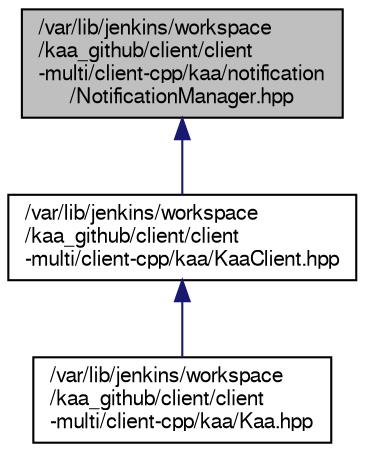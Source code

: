 digraph "/var/lib/jenkins/workspace/kaa_github/client/client-multi/client-cpp/kaa/notification/NotificationManager.hpp"
{
  bgcolor="transparent";
  edge [fontname="FreeSans",fontsize="10",labelfontname="FreeSans",labelfontsize="10"];
  node [fontname="FreeSans",fontsize="10",shape=record];
  Node1 [label="/var/lib/jenkins/workspace\l/kaa_github/client/client\l-multi/client-cpp/kaa/notification\l/NotificationManager.hpp",height=0.2,width=0.4,color="black", fillcolor="grey75", style="filled" fontcolor="black"];
  Node1 -> Node2 [dir="back",color="midnightblue",fontsize="10",style="solid",fontname="FreeSans"];
  Node2 [label="/var/lib/jenkins/workspace\l/kaa_github/client/client\l-multi/client-cpp/kaa/KaaClient.hpp",height=0.2,width=0.4,color="black",URL="$KaaClient_8hpp.html"];
  Node2 -> Node3 [dir="back",color="midnightblue",fontsize="10",style="solid",fontname="FreeSans"];
  Node3 [label="/var/lib/jenkins/workspace\l/kaa_github/client/client\l-multi/client-cpp/kaa/Kaa.hpp",height=0.2,width=0.4,color="black",URL="$Kaa_8hpp.html"];
}
